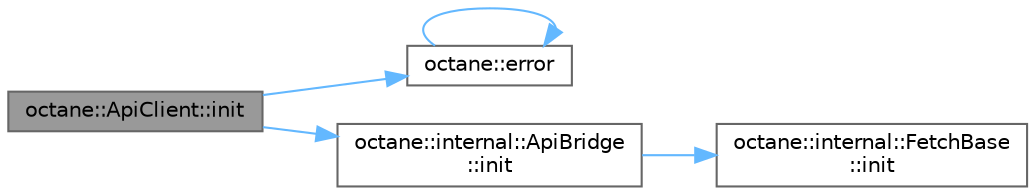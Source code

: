 digraph "octane::ApiClient::init"
{
 // LATEX_PDF_SIZE
  bgcolor="transparent";
  edge [fontname=Helvetica,fontsize=10,labelfontname=Helvetica,labelfontsize=10];
  node [fontname=Helvetica,fontsize=10,shape=box,height=0.2,width=0.4];
  rankdir="LR";
  Node1 [label="octane::ApiClient::init",height=0.2,width=0.4,color="gray40", fillcolor="grey60", style="filled", fontcolor="black",tooltip="Initialize."];
  Node1 -> Node2 [color="steelblue1",style="solid"];
  Node2 [label="octane::error",height=0.2,width=0.4,color="grey40", fillcolor="white", style="filled",URL="$namespaceoctane.html#a11a1130b89597aa8ff1d5d8ca69d74ed",tooltip="Utility function used to construct quasi-normal state values."];
  Node2 -> Node2 [color="steelblue1",style="solid"];
  Node1 -> Node3 [color="steelblue1",style="solid"];
  Node3 [label="octane::internal::ApiBridge\l::init",height=0.2,width=0.4,color="grey40", fillcolor="white", style="filled",URL="$classoctane_1_1internal_1_1_api_bridge.html#adb1d932c5cc7b07d9982738e63a5ed0e",tooltip="Initialize."];
  Node3 -> Node4 [color="steelblue1",style="solid"];
  Node4 [label="octane::internal::FetchBase\l::init",height=0.2,width=0.4,color="grey40", fillcolor="white", style="filled",URL="$classoctane_1_1internal_1_1_fetch_base.html#a50f248788fa420baab778673dead51af",tooltip="Fetchのインスタンスを初期化する。"];
}
